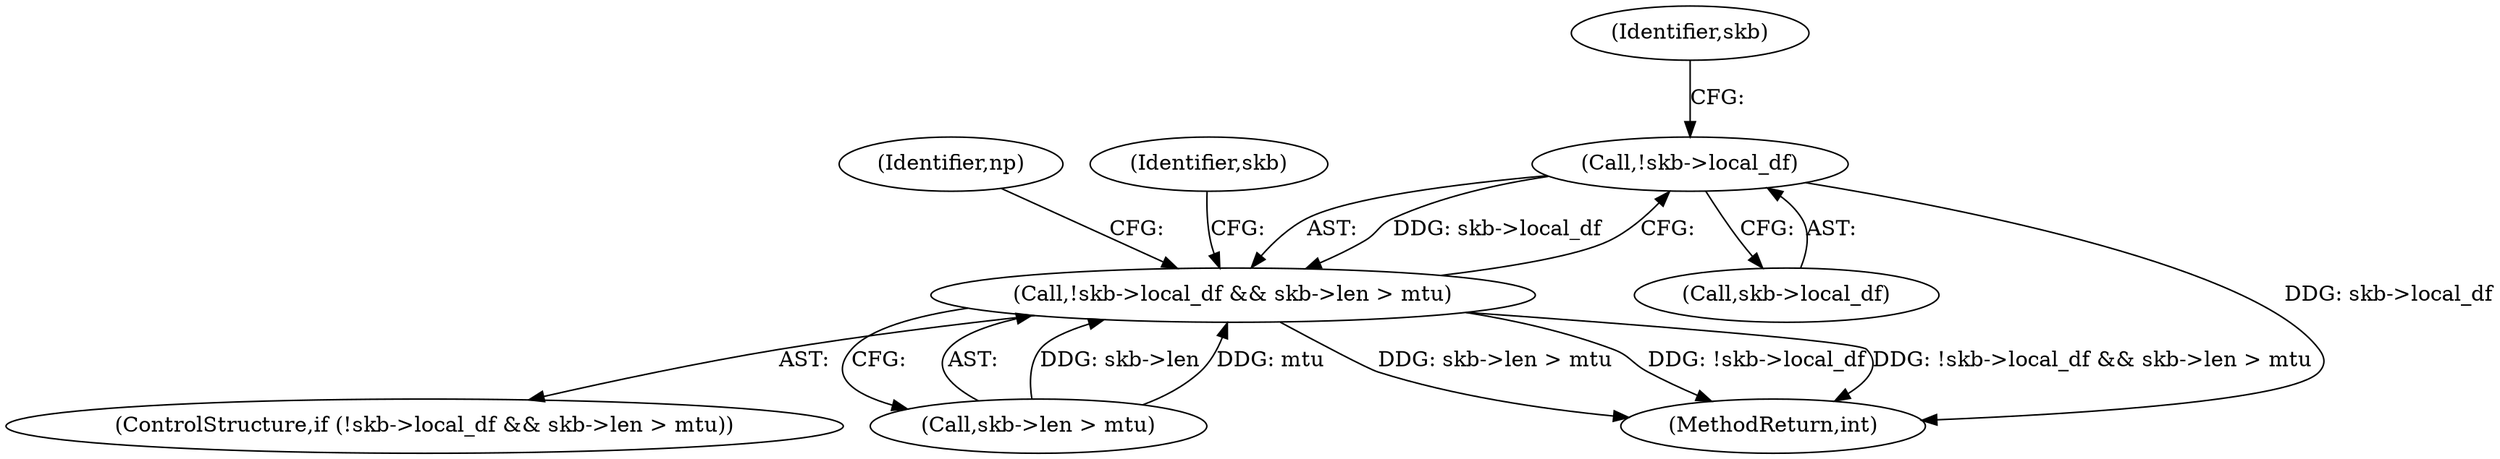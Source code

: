 digraph "0_linux_87c48fa3b4630905f98268dde838ee43626a060c_1@pointer" {
"1000190" [label="(Call,!skb->local_df)"];
"1000189" [label="(Call,!skb->local_df && skb->len > mtu)"];
"1000191" [label="(Call,skb->local_df)"];
"1000188" [label="(ControlStructure,if (!skb->local_df && skb->len > mtu))"];
"1000226" [label="(Identifier,np)"];
"1000190" [label="(Call,!skb->local_df)"];
"1000196" [label="(Identifier,skb)"];
"1000189" [label="(Call,!skb->local_df && skb->len > mtu)"];
"1000194" [label="(Call,skb->len > mtu)"];
"1000202" [label="(Identifier,skb)"];
"1000872" [label="(MethodReturn,int)"];
"1000190" -> "1000189"  [label="AST: "];
"1000190" -> "1000191"  [label="CFG: "];
"1000191" -> "1000190"  [label="AST: "];
"1000196" -> "1000190"  [label="CFG: "];
"1000189" -> "1000190"  [label="CFG: "];
"1000190" -> "1000872"  [label="DDG: skb->local_df"];
"1000190" -> "1000189"  [label="DDG: skb->local_df"];
"1000189" -> "1000188"  [label="AST: "];
"1000189" -> "1000194"  [label="CFG: "];
"1000194" -> "1000189"  [label="AST: "];
"1000202" -> "1000189"  [label="CFG: "];
"1000226" -> "1000189"  [label="CFG: "];
"1000189" -> "1000872"  [label="DDG: skb->len > mtu"];
"1000189" -> "1000872"  [label="DDG: !skb->local_df"];
"1000189" -> "1000872"  [label="DDG: !skb->local_df && skb->len > mtu"];
"1000194" -> "1000189"  [label="DDG: skb->len"];
"1000194" -> "1000189"  [label="DDG: mtu"];
}
